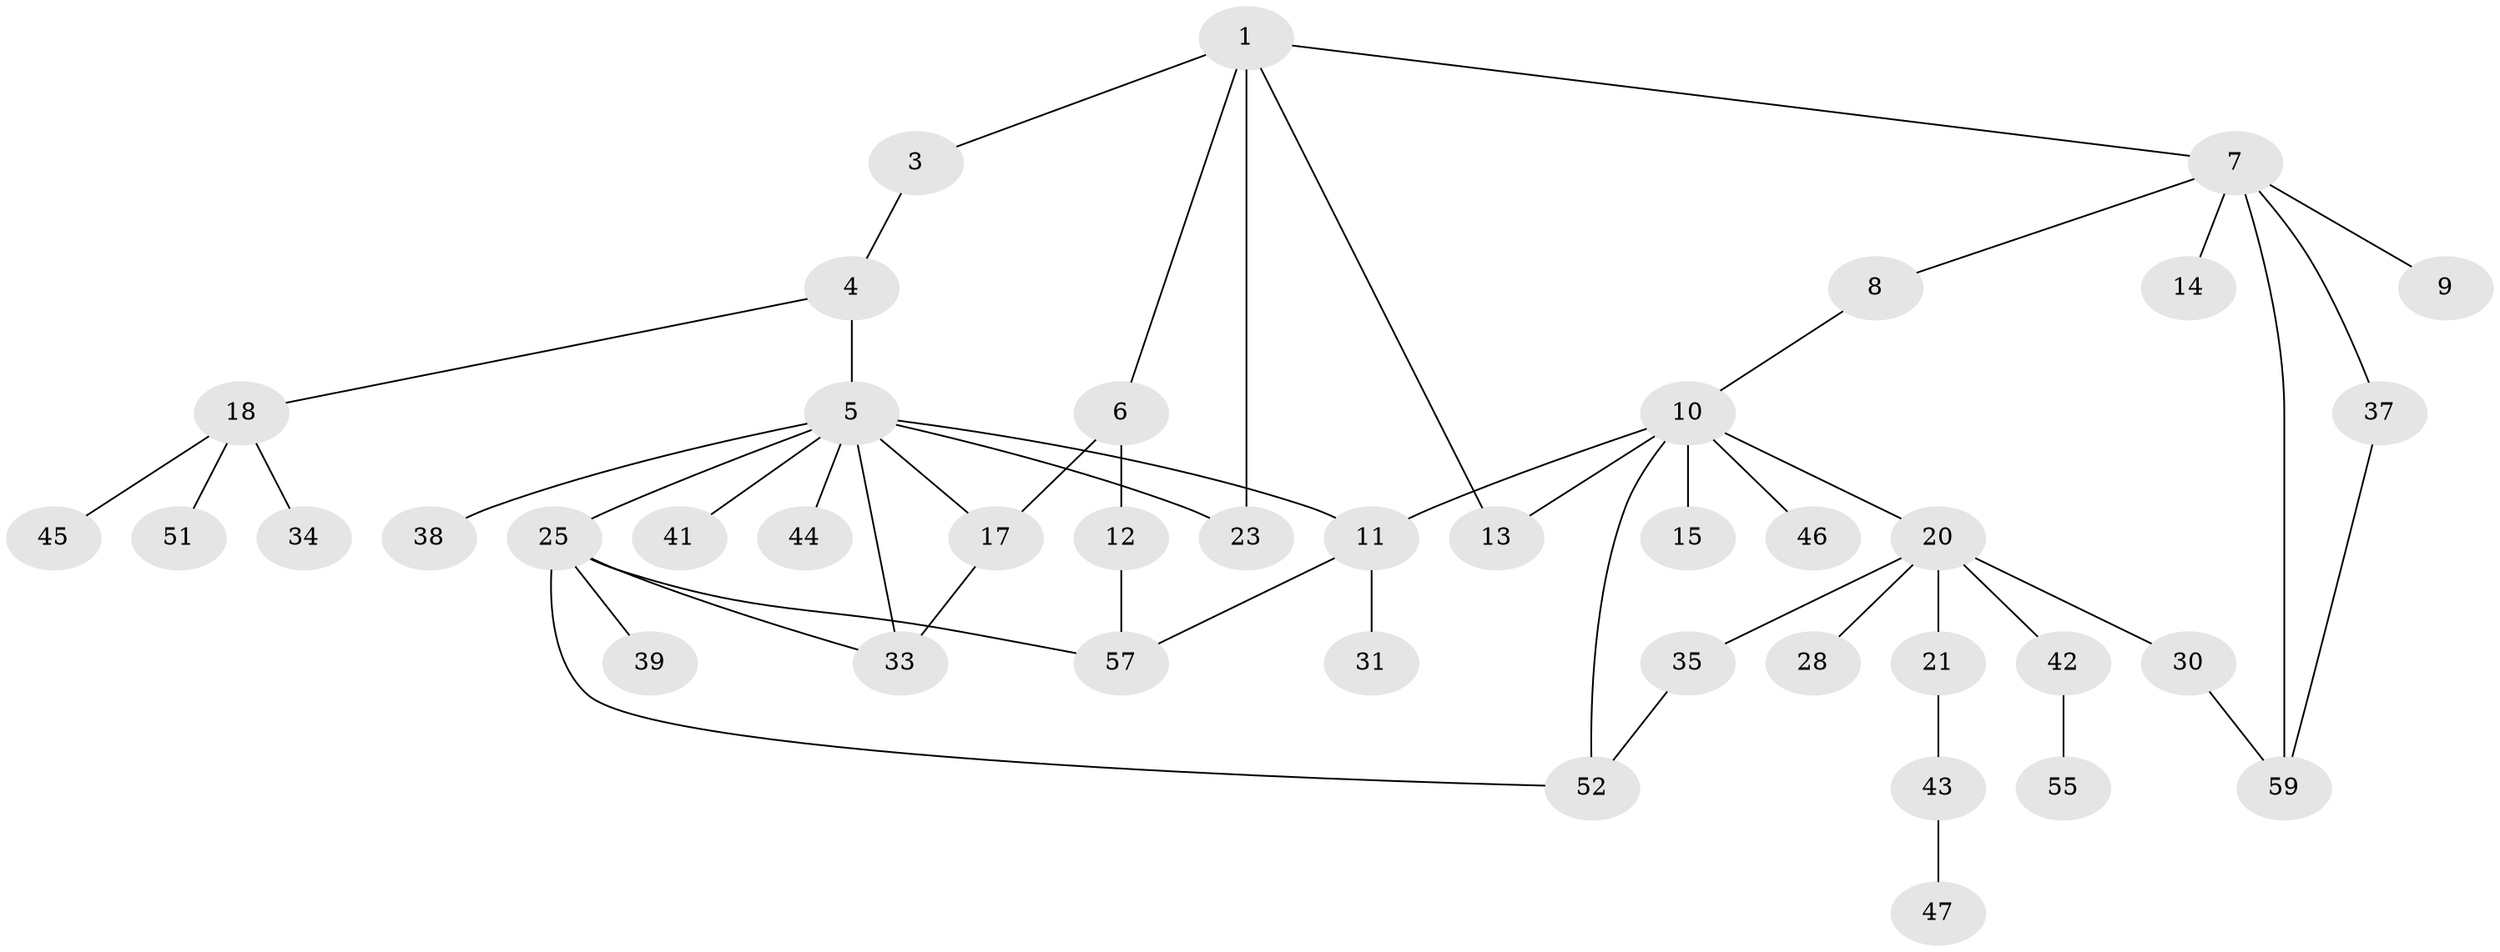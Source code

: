 // Generated by graph-tools (version 1.1) at 2025/51/02/27/25 19:51:38]
// undirected, 41 vertices, 52 edges
graph export_dot {
graph [start="1"]
  node [color=gray90,style=filled];
  1 [super="+2"];
  3 [super="+29"];
  4;
  5 [super="+22"];
  6 [super="+48"];
  7 [super="+16"];
  8;
  9;
  10 [super="+19"];
  11 [super="+27"];
  12;
  13;
  14;
  15;
  17 [super="+32"];
  18 [super="+36"];
  20 [super="+24"];
  21;
  23 [super="+40"];
  25 [super="+26"];
  28;
  30;
  31;
  33 [super="+49"];
  34;
  35 [super="+53"];
  37 [super="+56"];
  38;
  39;
  41;
  42 [super="+50"];
  43;
  44;
  45;
  46;
  47;
  51;
  52 [super="+54"];
  55;
  57 [super="+58"];
  59;
  1 -- 3;
  1 -- 23;
  1 -- 13;
  1 -- 6;
  1 -- 7;
  3 -- 4;
  4 -- 5;
  4 -- 18;
  5 -- 17;
  5 -- 41;
  5 -- 38;
  5 -- 23;
  5 -- 25;
  5 -- 11;
  5 -- 44;
  5 -- 33;
  6 -- 12;
  6 -- 17;
  7 -- 8;
  7 -- 9;
  7 -- 14;
  7 -- 37;
  7 -- 59;
  8 -- 10;
  10 -- 11;
  10 -- 13;
  10 -- 15;
  10 -- 20;
  10 -- 46;
  10 -- 52;
  11 -- 57;
  11 -- 31;
  12 -- 57;
  17 -- 33;
  18 -- 34;
  18 -- 45;
  18 -- 51;
  20 -- 21;
  20 -- 30;
  20 -- 35;
  20 -- 42;
  20 -- 28;
  21 -- 43;
  25 -- 39;
  25 -- 57;
  25 -- 33;
  25 -- 52;
  30 -- 59;
  35 -- 52;
  37 -- 59;
  42 -- 55;
  43 -- 47;
}
